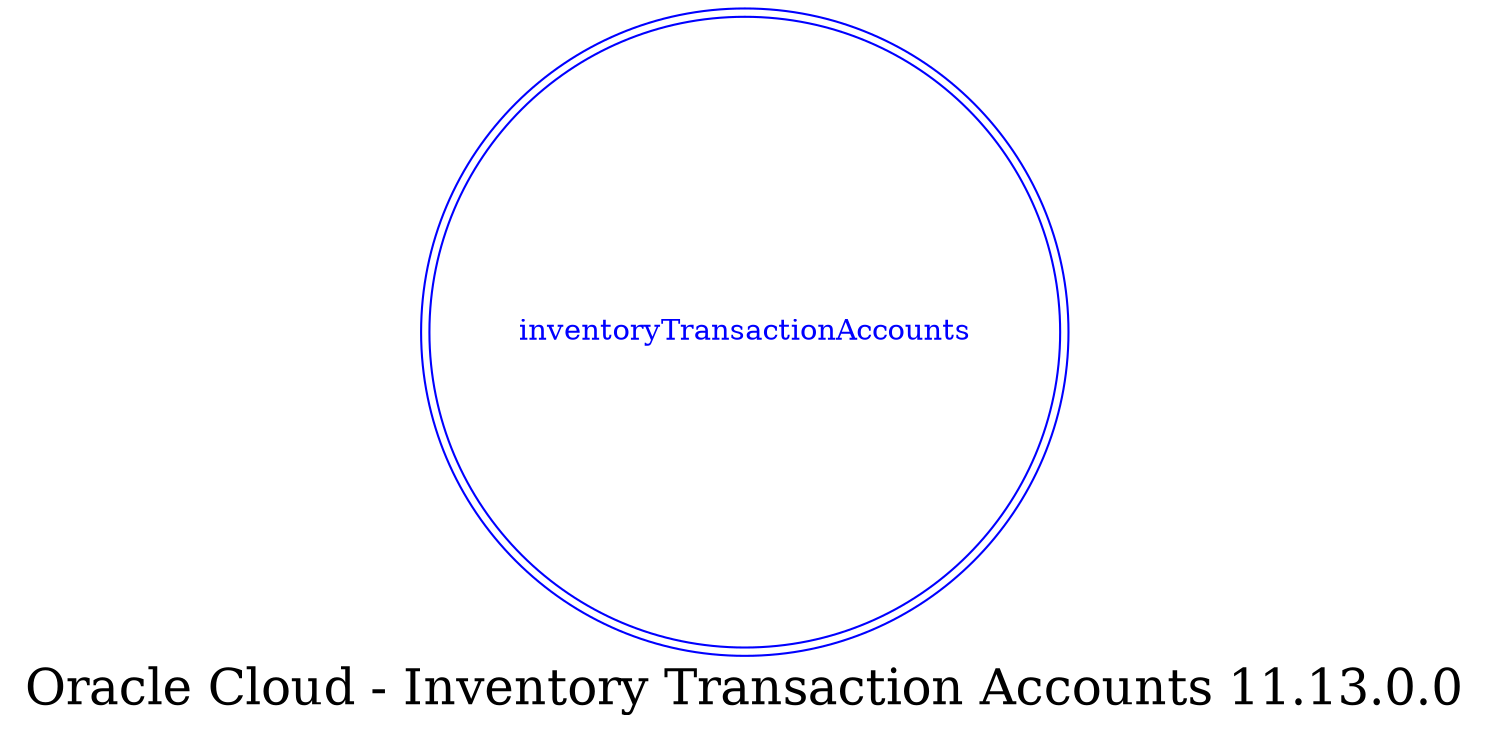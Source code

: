 digraph LexiconGraph {
graph[label="Oracle Cloud - Inventory Transaction Accounts 11.13.0.0", fontsize=24]
splines=true
"inventoryTransactionAccounts" [color=blue, fontcolor=blue, shape=doublecircle]
}
